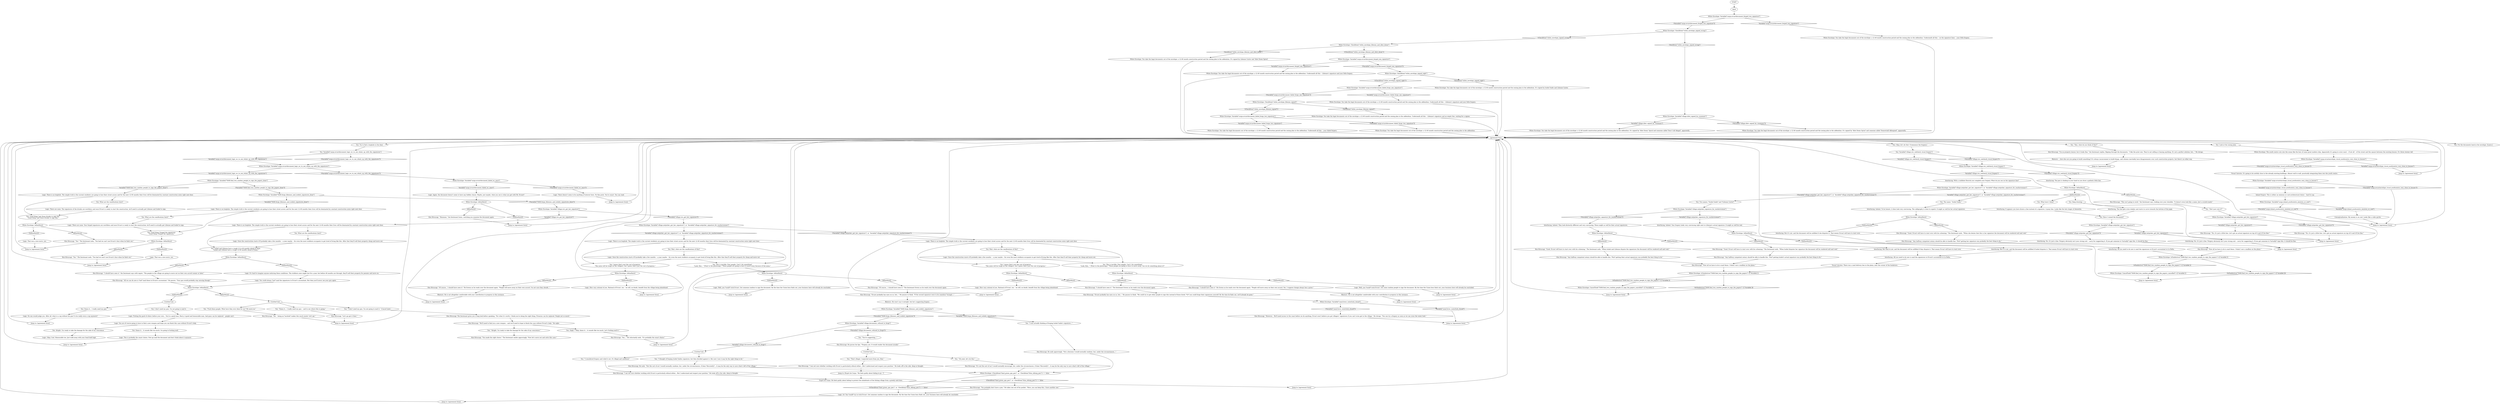 # INVENTORY / DOCUMENTS
# Interaction with the documents Evrart asks you to sign.
# ==================================================
digraph G {
	  0 [label="START"];
	  1 [label="input"];
	  2 [label="Rhetoric: He won't say it outright, but he's suggesting forgery."];
	  3 [label="Rhetoric: He is not altogether comfortable with your contribution to progress in this instance."];
	  4 [label="You: Try to find a loophole in the deal."];
	  5 [label="You: Variable[\"cargo.evrartdocument_logic_wc_to_see_whats_up_with_the_signatures\"]"];
	  6 [label="Variable[\"cargo.evrartdocument_logic_wc_to_see_whats_up_with_the_signatures\"]", shape=diamond];
	  7 [label="!(Variable[\"cargo.evrartdocument_logic_wc_to_see_whats_up_with_the_signatures\"])", shape=diamond];
	  8 [label="Kim Kitsuragi: \"I should have seen it,\" the lieutenant says with regret. \"The people in the village are going to move out on their own accord sooner or later.\""];
	  9 [label="You: What are the ramifications here?"];
	  10 [label="Jump to: [agreement form]"];
	  11 [label="Logic: You are of course going to have to find a new weapon and hope you can finish this case without Evrart's help."];
	  12 [label="You: Wait, what are the ramifications of this?"];
	  13 [label="Jump to: [agreement form]"];
	  14 [label="Jump to: [agreement form]"];
	  15 [label="White Envelope: Variable[\"village.ww_redcheck_viscal_forgery\"]"];
	  16 [label="Variable[\"village.ww_redcheck_viscal_forgery\"]", shape=diamond];
	  17 [label="!(Variable[\"village.ww_redcheck_viscal_forgery\"])", shape=diamond];
	  18 [label="White Envelope: IsKimHere()"];
	  19 [label="IsKimHere()", shape=diamond];
	  20 [label="!(IsKimHere())", shape=diamond];
	  21 [label="Kim Kitsuragi: \"Yes...\" He reluctantly nods. \"It's probably the smart choice.\""];
	  22 [label="Inland Empire: This is either an ominous or cool architectural choice -- hard to say."];
	  23 [label="You: This is terrible. Poor people. Can't I do something?\n\"Look, Kim...\" (Point to the photocopy.) \"These people are going to have to move away because of the noise.\""];
	  24 [label="Kim Kitsuragi: \"I am not sure whether working with Evrart is particularly ethical either... But I understand and respect your position.\" He looks off to the side, deep in thought."];
	  25 [label="Interfacing: All you need to do now is mail the signatures to Evrart's accountant in La Delta."];
	  26 [label="White Envelope: CheckItem(\"white_envelope_lilienne_and_idiot_doom\")"];
	  27 [label="CheckItem(\"white_envelope_lilienne_and_idiot_doom\")", shape=diamond];
	  28 [label="!(CheckItem(\"white_envelope_lilienne_and_idiot_doom\"))", shape=diamond];
	  29 [label="White Envelope: You take the legal documents out of the envelope: a 12-40 month construction period and the zoning plan in the addendum. Underneath all this -- Lilienne's signature and an empty line, waiting for a signee."];
	  30 [label="White Envelope: You take the legal documents out of the envelope: a 12-40 month construction period and the zoning plan in the addendum. Underneath all this -- your failed forgery."];
	  31 [label="Logic: Well, you *could* trick Evrart. Get someone random to sign the document. By the time the Union boss finds out, your business here will already be concluded."];
	  32 [label="Logic: There are none. The signatures of the drunks are worthless and once Evrart is ready to start the construction, he'll need to actually get Lilienne and Isobel to sign."];
	  33 [label="Kim Kitsuragi: \"I should have seen it.\" The lieutenant frowns as he reads over the document again."];
	  34 [label="You: \"Fuck these people. What have they ever done for me? We move on.\""];
	  35 [label="White Envelope: IsKimHere()"];
	  36 [label="IsKimHere()", shape=diamond];
	  37 [label="!(IsKimHere())", shape=diamond];
	  38 [label="Kim Kitsuragi: \"Of course... I should have seen it.\" The lieutenant frowns as he reads over the document again."];
	  39 [label="Logic: How very rational of you. Rational of Evrart, too -- he will, no doubt, benefit from the village being abandoned."];
	  40 [label="White Envelope: Variable[\"cargo.evrartdocument_forged_two_signature\"]"];
	  41 [label="Variable[\"cargo.evrartdocument_forged_two_signature\"]", shape=diamond];
	  42 [label="!(Variable[\"cargo.evrartdocument_forged_two_signature\"])", shape=diamond];
	  43 [label="You: The name: \"Isobel Sadie.\""];
	  44 [label="You: \"Kim, what do you think of this?\""];
	  45 [label="White Envelope: IsKimHere()"];
	  46 [label="IsKimHere()", shape=diamond];
	  47 [label="!(IsKimHere())", shape=diamond];
	  48 [label="Kim Kitsuragi: \"Hmmmm,\" the lieutenant hums, watching you examine the document again."];
	  49 [label="Logic: There is no loophole. The simple truth is the current residents are going to lose their street access and for the next 12-40 months their lives will be dominated by constant construction noise right next door."];
	  50 [label="Interfacing: It appears you have drawn a line instead of a signature. A puny line. Looks like the late stages of dementia."];
	  51 [label="White Envelope: CancelTask(\"TASK.find_two_random_people_to_sign_the_papers_cancelled\")--[[ Variable[ ]]"];
	  52 [label="Kim Kitsuragi: \"However... We'll need access to the coast before we do anything. Evrart won't believe you got villagers' signatures if you can't even get to the village.\" He shrugs. \"You can try a forgery as soon as we can cross the water lock.\""];
	  53 [label="Logic: There is no loophole. The simple truth is the current residents are going to lose their street access and for the next 12-40 months their lives will be dominated by constant construction noise right next door."];
	  54 [label="Logic: How very rational of you. Rational of Evrart, too -- he will, no doubt, benefit from the village being abandoned."];
	  55 [label="Logic: Or! You *could* try to trick Evrart. Get someone random to sign the document. By the time the Union boss finds out, your business here will already be concluded."];
	  56 [label="Jump to: [agreement form]"];
	  57 [label="You: Good thing I forged the signatures.\n\"Good thing I forged the signatures.\""];
	  58 [label="White Envelope: IsKimHere()"];
	  59 [label="IsKimHere()", shape=diamond];
	  60 [label="!(IsKimHere())", shape=diamond];
	  61 [label="You: \"Did I just ruin it?\""];
	  62 [label="Kim Kitsuragi: \"We'll need to find you a new weapon -- and we'll need to hope to finish the case without Evrart's help.\" He sighs."];
	  63 [label="Kim Kitsuragi: \"Good. Evrart will have to start over with his scheming.\" The lieutenant nods. \"When Isobel disputes her signature the document will be rendered null and void.\""];
	  64 [label="White Envelope: IsKimHere()"];
	  65 [label="IsKimHere()", shape=diamond];
	  66 [label="!(IsKimHere())", shape=diamond];
	  67 [label="Untitled hub"];
	  68 [label="Kim Kitsuragi: \"I am not sure whether working with Evrart is particularly ethical either... But I understand and respect your position.\" He looks off to the side, deep in thought."];
	  69 [label="Jump to: [agreement form]"];
	  70 [label="White Envelope: CheckItem(\"white_envelope_signed_wrong\")"];
	  71 [label="CheckItem(\"white_envelope_signed_wrong\")", shape=diamond];
	  72 [label="!(CheckItem(\"white_envelope_signed_wrong\"))", shape=diamond];
	  73 [label="White Envelope: IsKimHere()"];
	  74 [label="IsKimHere()", shape=diamond];
	  75 [label="!(IsKimHere())", shape=diamond];
	  76 [label="Kim Kitsuragi: \"Good. Evrart will have to start over with his scheming.\" The lieutenant nods. \"When she denies that this is her signature the document will be rendered null and void.\""];
	  77 [label="You: Have I ruined the document?"];
	  78 [label="White Envelope: Variable[\"village.netpicker_got_her_signature\"]  or  Variable[\"village.netpicker_signature_for_washerwoman\"]"];
	  79 [label="Variable[\"village.netpicker_got_her_signature\"]  or  Variable[\"village.netpicker_signature_for_washerwoman\"]", shape=diamond];
	  80 [label="!(Variable[\"village.netpicker_got_her_signature\"]  or  Variable[\"village.netpicker_signature_for_washerwoman\"])", shape=diamond];
	  81 [label="You: Two names: *Isobel Sadie* and *Lilienne Carter*."];
	  82 [label="Jump to: [agreement form]"];
	  83 [label="White Envelope: Variable[\"village.netpicker_got_her_signature\"]  or  Variable[\"village.netpicker_signature_for_washerwoman\"]"];
	  84 [label="Variable[\"village.netpicker_got_her_signature\"]  or  Variable[\"village.netpicker_signature_for_washerwoman\"]", shape=diamond];
	  85 [label="!(Variable[\"village.netpicker_got_her_signature\"]  or  Variable[\"village.netpicker_signature_for_washerwoman\"])", shape=diamond];
	  86 [label="White Envelope: Variable[\"TASK.forge_liliennes_and_isobels_signatures\"]"];
	  87 [label="Variable[\"TASK.forge_liliennes_and_isobels_signatures\"]", shape=diamond];
	  88 [label="!(Variable[\"TASK.forge_liliennes_and_isobels_signatures\"])", shape=diamond];
	  89 [label="Kim Kitsuragi: He nods approvingly. \"Not a decision I would normally condone, but, under the circumstances...\""];
	  90 [label="You: I guess that's just the cost of progress.\n\"The noise will be tough on the villagers, but I guess that's just the cost of progress.\""];
	  91 [label="You: Okay, let's do this! (Commence the forgery.)"];
	  92 [label="You: Variable[\"village.ww_redcheck_viscal_forgery\"]"];
	  93 [label="Variable[\"village.ww_redcheck_viscal_forgery\"]", shape=diamond];
	  94 [label="!(Variable[\"village.ww_redcheck_viscal_forgery\"])", shape=diamond];
	  95 [label="agreement form"];
	  96 [label="White Envelope: Variable[\"cargo.evrartdocument_logic_wc_to_see_whats_up_with_the_signatures\"]"];
	  97 [label="Variable[\"cargo.evrartdocument_logic_wc_to_see_whats_up_with_the_signatures\"]", shape=diamond];
	  98 [label="!(Variable[\"cargo.evrartdocument_logic_wc_to_see_whats_up_with_the_signatures\"])", shape=diamond];
	  99 [label="Jump to: [agreement form]"];
	  100 [label="White Envelope: Variable[\"TASK.forge_liliennes_and_isobels_signatures_done\"]"];
	  101 [label="Variable[\"TASK.forge_liliennes_and_isobels_signatures_done\"]", shape=diamond];
	  102 [label="!(Variable[\"TASK.forge_liliennes_and_isobels_signatures_done\"])", shape=diamond];
	  103 [label="Logic: There is no loophole. The simple truth is the current residents are going to lose their street access and for the next 12-40 months their lives will be dominated by constant construction noise right next door."];
	  104 [label="Logic: Putting the good of others before your own... You're a good man, Harry. A good and honourable man. And guns can be replaced -- people can't."];
	  105 [label="Jump to: [agreement form]"];
	  106 [label="Jump to: [agreement form]"];
	  107 [label="You: Alright, I'm ready to take the damage for the sake of my conscience."];
	  108 [label="White Envelope: Variable[\"cargo.evrartenvelope_viscal_youthcentre_very_close_to_houses\"]"];
	  109 [label="Variable[\"cargo.evrartenvelope_viscal_youthcentre_very_close_to_houses\"]", shape=diamond];
	  110 [label="!(Variable[\"cargo.evrartenvelope_viscal_youthcentre_very_close_to_houses\"])", shape=diamond];
	  111 [label="Jump to: [agreement form]"];
	  112 [label="White Envelope: Variable[\"cargo.evrartdocument_forged_one_signature\"]"];
	  113 [label="Variable[\"cargo.evrartdocument_forged_one_signature\"]", shape=diamond];
	  114 [label="!(Variable[\"cargo.evrartdocument_forged_one_signature\"])", shape=diamond];
	  115 [label="White Envelope: You take the legal documents out of the envelope: a 12-40 month construction period and the zoning plan in the addendum. It's signed by Lilienne Carter and 'Idiot Doom Spiral'."];
	  116 [label="Jump to: [agreement form]"];
	  117 [label="You: What are the ramifications here?"];
	  118 [label="Logic: There are none. Your forged signatures are worthless and once Evrart is ready to start the construction, he'll need to actually get Lilienne and Isobel to sign."];
	  119 [label="White Envelope: IsKimHere()"];
	  120 [label="IsKimHere()", shape=diamond];
	  121 [label="!(IsKimHere())", shape=diamond];
	  122 [label="Logic: No one would judge you. After all, what is a cop without his gun? Is he really even a cop anymore?"];
	  123 [label="Interfacing: But it's not, and the document will be nullified if she disputes it. That means Evrart will have to start over."];
	  124 [label="Interfacing: No, it's just a line. Forgery obviously isn't your strong suit -- sorry for suggesting it. If you get someone to *actually* sign this, it should be fine."];
	  125 [label="Rhetoric: ...how else are you going to build something? It's always inconvenient to build things, and citizens inevitably have disagreements over such construction projects, but there's no other way."];
	  126 [label="Logic: This is probably the smart choice. Now go mail the document and don't think about it anymore."];
	  127 [label="Jump to: [agreement form]"];
	  128 [label="White Envelope: Variable[\"village.netpicker_signature_for_washerwoman\"]"];
	  129 [label="Variable[\"village.netpicker_signature_for_washerwoman\"]", shape=diamond];
	  130 [label="!(Variable[\"village.netpicker_signature_for_washerwoman\"])", shape=diamond];
	  131 [label="You: \"I thought of forging Isobel Sadies signature, but then decided against it. But now I see it may be the right thing to do.\""];
	  132 [label="Untitled hub"];
	  133 [label="Esprit de Corps: He feels guilty about failing to protect the inhabitants of the fishing village from a greedy mob boss."];
	  134 [label="White Envelope: You take the legal documents out of the envelope: a 12-40 month construction period and the zoning plan in the addendum. It's signed by 'Idiot Doom Spiral' and someone called 'Domwtclall Abheqoeel', apparently."];
	  135 [label="You: What have I done?"];
	  136 [label="Kim Kitsuragi: \"Any halfway competent notary should be able to handle this. *Not* getting her signature was probably the best thing to do.\""];
	  137 [label="Jump to: [agreement form]"];
	  138 [label="Jump to: [agreement form]"];
	  139 [label="Visual Calculus: There was a mail delivery box in the plaza, near the corner of the bookstore."];
	  140 [label="Kim Kitsuragi: \"Now all we have to do is mail these. I think I saw a mailbox on the plaza.\""];
	  141 [label="White Envelope: CancelTask(\"TASK.find_two_random_people_to_sign_the_papers_cancelled\")--[[ Variable[ ]]"];
	  142 [label="White Envelope: You take the legal documents out of the envelope: a 12-40 month construction period and the zoning plan in the addendum."];
	  143 [label="Interfacing: With a confident flourish you complete your forgery. What do you see on the signature line?"];
	  144 [label="Jump to: [agreement form]"];
	  145 [label="Logic: Once the construction starts it'll probably take a few months -- a year maybe -- for even the most stubborn occupants to get tired of living like this. After that they'll sell their property for cheap and move out."];
	  146 [label="Logic: Well, you *could* trick Evrart. Get some random people to sign the document. By the time the Union boss finds out, your business here will already be concluded."];
	  147 [label="Kim Kitsuragi: \"Yes -- being an *asshole* makes this much easier. Let's go.\""];
	  148 [label="Interfacing: Indeed. Your forgery looks very convincing right next to Lilienne's actual signature. It might as well be real."];
	  149 [label="Kim Kitsuragi: He purses his lips. \"Forgery, yes. It would render the document invalid.\""];
	  150 [label="Kim Kitsuragi: \"You probably don't have a pen.\" He takes one out of his pocket. \"Here, you can keep this. I have another one.\""];
	  151 [label="You: \"Oh yeah, let's do this.\""];
	  152 [label="White Envelope: You take the legal documents out of the envelope: a 12-40 month construction period and the zoning plan in the addendum. It's signed by Isobel Sadie and Lilienne Carter."];
	  153 [label="White Envelope: Variable[\"cargo.evrartdocument_failed_forge_two_signature\"]"];
	  154 [label="Variable[\"cargo.evrartdocument_failed_forge_two_signature\"]", shape=diamond];
	  155 [label="!(Variable[\"cargo.evrartdocument_failed_forge_two_signature\"])", shape=diamond];
	  156 [label="Logic: There is no loophole. The simple truth is the current residents are going to lose their street access and for the next 12-40 months their lives will be dominated by constant construction noise right next door."];
	  157 [label="You: Good thing I got those drunks to sign this.\n\"Good thing I got those drunks to sign this.\""];
	  158 [label="Logic: That was a nice move, yes."];
	  159 [label="You: Isobel and Lilienne have a rough 12 to 40 months ahead of them.\n\"Isobel and Lilienne have a rough 12-40 months ahead of them.\""];
	  160 [label="Jump to: [agreement form]"];
	  161 [label="Interfacing: But it is not, and the document will be nullified if Isobel disputes it. That means Evrart will have to start over."];
	  162 [label="Kim Kitsuragi: \"Evrart probably has eyes on us, but...\" He pauses to think. \"If the second signature were to be somehow *wrong*...\""];
	  163 [label="You: \"That's illegal. I expected more from you, Kim.\""];
	  164 [label="White Envelope: IsKimHere()"];
	  165 [label="IsKimHere()", shape=diamond];
	  166 [label="!(IsKimHere())", shape=diamond];
	  167 [label="White Envelope: You take the legal documents out of the envelope: a 12-40 month construction period and the zoning plan in the addendum. Underneath all this -- on the signature lines -- your little forgery."];
	  168 [label="White Envelope: You take the legal documents out of the envelope: a 12-40 month construction period and the zoning plan in the addendum. Underneath all this -- Lilienne's signature and your little forgery."];
	  169 [label="Visual Calculus: It's going to be awfully close to the already existing buildings. Almost wall to wall, practically integrating them into the youth centre."];
	  170 [label="Logic: Again, the document doesn't seem to have any hidden clause. Maybe, just maybe, what you see is what you get with Mr. Evrart?"];
	  171 [label="White Envelope: Variable[\"village.ww_got_her_signature\"]"];
	  172 [label="Variable[\"village.ww_got_her_signature\"]", shape=diamond];
	  173 [label="!(Variable[\"village.ww_got_her_signature\"])", shape=diamond];
	  174 [label="Logic: There is no loophole. The simple truth is the current residents are going to lose their street access and for the next 12-40 months their lives will be dominated by constant construction noise right next door."];
	  175 [label="Untitled hub"];
	  176 [label="Kim Kitsuragi: The lieutenant gives you a long look before speaking. \"For what it's worth, I think you're doing the right thing. Firearms can be replaced. People not so much.\""];
	  177 [label="Kim Kitsuragi: \"Let's go get it then.\""];
	  178 [label="Kim Kitsuragi: \"This isn't going to work,\" the lieutenant says, looking over your shoulder. \"It doesn't even look like a name. Just a scratch mark.\""];
	  179 [label="You: Damn it... it sounds like too much. I'm going to fucking mail."];
	  180 [label="Jump to: [Esprit de Corps: \"He feels guilty about failing to pr...\"]"];
	  181 [label="White Envelope: Variable[\"canal.lever_waterlock_closed\"]"];
	  182 [label="Variable[\"canal.lever_waterlock_closed\"]", shape=diamond];
	  183 [label="!(Variable[\"canal.lever_waterlock_closed\"])", shape=diamond];
	  184 [label="White Envelope: IsKimHere()"];
	  185 [label="IsKimHere()", shape=diamond];
	  186 [label="!(IsKimHere())", shape=diamond];
	  187 [label="You: \"I considered forgery and ruled it out. It's illegal and unethical.\""];
	  188 [label="White Envelope: CheckItem(\"white_envelope_signed_right\")"];
	  189 [label="CheckItem(\"white_envelope_signed_right\")", shape=diamond];
	  190 [label="!(CheckItem(\"white_envelope_signed_right\"))", shape=diamond];
	  191 [label="You: Look at the zoning plan."];
	  193 [label="White Envelope: The youth centre cuts into the ocean like the bow of some great modern ship. Apparently it's going to cover most -- if not all -- of the street and the square between the existing houses. It's three storeys tall."];
	  194 [label="Kim Kitsuragi: \"Yes.\" The lieutenant nods. \"Too bad we can't see Evrart's face when he finds out.\""];
	  195 [label="Jump to: [agreement form]"];
	  196 [label="You: This is terrible. Poor people. Can't I do something?\n\"Look, Kim...\" (Point to the photocopy.) \"These people are going to have to move away. Can we do something about it?\""];
	  197 [label="White Envelope: Variable[\"cargo.evrartenvelope_viscal_youthcentre_very_close_to_houses\"]"];
	  198 [label="Variable[\"cargo.evrartenvelope_viscal_youthcentre_very_close_to_houses\"]", shape=diamond];
	  199 [label="!(Variable[\"cargo.evrartenvelope_viscal_youthcentre_very_close_to_houses\"])", shape=diamond];
	  200 [label="Kim Kitsuragi: \"Now all we have to do is mail these. I think I saw a mailbox on the plaza.\""];
	  201 [label="Kim Kitsuragi: \"Any halfway competent notary should be able to handle this. *Not* getting Isobel's actual signature was probably the best thing to do.\""];
	  202 [label="White Envelope: IsKimHere()"];
	  203 [label="IsKimHere()", shape=diamond];
	  204 [label="!(IsKimHere())", shape=diamond];
	  205 [label="Jump to: [agreement form]"];
	  206 [label="Kim Kitsuragi: \"You made the right choice.\" The lieutenant smiles approvingly. \"Now let's move out and solve this case.\""];
	  207 [label="Interfacing: Indeed. They look distinctly different and very convincing. These might as well be their actual signatures."];
	  208 [label="Kim Kitsuragi: \"Good. Evrart will have to start over with his scheming.\" The lieutenant nods. \"When Isobel and Lilienne dispute the signatures the document will be rendered null and void.\""];
	  209 [label="White Envelope: (CheckItem(\"kind_green_ape_pen\")  or  CheckItem(\"blue_oblong_pen\")) == false"];
	  210 [label="(CheckItem(\"kind_green_ape_pen\")  or  CheckItem(\"blue_oblong_pen\")) == false", shape=diamond];
	  211 [label="!((CheckItem(\"kind_green_ape_pen\")  or  CheckItem(\"blue_oblong_pen\")) == false)", shape=diamond];
	  212 [label="Kim Kitsuragi: \"No, it's just a little line. Let's get an actual signature on top of it and it'll be fine.\""];
	  213 [label="Rhetoric: He is not altogether comfortable with your contribution to progress in this instance."];
	  214 [label="Jump to: [agreement form]"];
	  215 [label="Interfacing: The pen is shaking in your hand as you draw a pathetic little line."];
	  216 [label="Logic: There doesn't seem to be anything of interest here. No fine print. You're smart. You can read."];
	  217 [label="You: What are the ramifications here?"];
	  218 [label="Jump to: [agreement form]"];
	  219 [label="You: (Sigh.) \"Okay, damn it... it sounds like too much. Let's fucking mail it.\""];
	  220 [label="Logic: Once the construction starts it'll probably take a few months -- a year maybe -- for even the most stubborn occupants to get tired of living like this. After that they'll sell their property for cheap and move out."];
	  221 [label="White Envelope: Variable[\"village.documents_refused_to_forge\"]"];
	  222 [label="Variable[\"village.documents_refused_to_forge\"]", shape=diamond];
	  223 [label="!(Variable[\"village.documents_refused_to_forge\"])", shape=diamond];
	  224 [label="White Envelope: Variable[\"cargo.evrartdocument_failed_forge_one_signature\"]"];
	  225 [label="Variable[\"cargo.evrartdocument_failed_forge_one_signature\"]", shape=diamond];
	  226 [label="!(Variable[\"cargo.evrartdocument_failed_forge_one_signature\"])", shape=diamond];
	  227 [label="White Envelope: Variable[\"village.netpicker_got_her_signature\"]"];
	  228 [label="Variable[\"village.netpicker_got_her_signature\"]", shape=diamond];
	  229 [label="!(Variable[\"village.netpicker_got_her_signature\"])", shape=diamond];
	  230 [label="Logic: It's hard to imagine anyone enduring these conditions. The stubborn ones might last for a year, but before 40 months are through, they'll sell their property for pennies and move on."];
	  231 [label="Untitled hub"];
	  232 [label="Interfacing: Indeed. To be honest, it does look very convincing. The calligraphy is close to superb. It might as well be her actual signature."];
	  233 [label="You: \"Alright, I'm ready to take the damage for the sake of my conscience.\""];
	  234 [label="Jump to: [agreement form]"];
	  235 [label="White Envelope: Variable[\"cargo.inland_youthcentre_omnious_or_cool\"]"];
	  236 [label="Variable[\"cargo.inland_youthcentre_omnious_or_cool\"]", shape=diamond];
	  237 [label="!(Variable[\"cargo.inland_youthcentre_omnious_or_cool\"])", shape=diamond];
	  238 [label="Kim Kitsuragi: \"Any halfway competent notary should be able to handle this. *Not* getting their actual signatures was probably the best thing to do.\""];
	  239 [label="Kim Kitsuragi: \"I should have seen it.\" He frowns as he reads over the document again. \"People will move away on their own accord. Yes, I suppose change always has a price.\""];
	  240 [label="You: I guess that's just the cost of progress.\n\"The noise will be tough on the villagers, but I guess that's just the cost of progress.\""];
	  241 [label="White Envelope: Variable[\"village.idiot_signed_by_rosemary\"]"];
	  242 [label="Variable[\"village.idiot_signed_by_rosemary\"]", shape=diamond];
	  243 [label="!(Variable[\"village.idiot_signed_by_rosemary\"])", shape=diamond];
	  244 [label="White Envelope: You take the legal documents out of the envelope: a 12-40 month construction period and the zoning plan in the addendum. It's signed by 'Idiot Doom' Spiral and someone called 'Don't Call Abigail', apparently."];
	  245 [label="Kim Kitsuragi: \"I'm no property lawyer, but it looks fine,\" the lieutenant replies, flipping through the documents. \"I like the print size. They're not selling or leasing anything. It's not a perfect solution, but...\" He shrugs."];
	  246 [label="Logic: Once the construction starts it'll probably take a few months -- a year maybe -- for even the most stubborn occupants to get tired of living like this. After that they'll sell their property cheap and move out."];
	  247 [label="Logic: You could always *not* mail the signatures to Evrart's accountant. But then you'll never see your gun again."];
	  248 [label="Kim Kitsuragi: \"No, it's just a little line. Let's get an actual signature on top of it and it'll be fine.\""];
	  249 [label="Interfacing: The line gets even shakier and starts to curve towards the bottom of the page."];
	  250 [label="Jump to: [agreement form]"];
	  251 [label="Interfacing: All you need to do now is mail the signatures to Evrart's accountant in La Delta."];
	  252 [label="Interfacing: But they're not, and the document will be nullified if they dispute it. That means Evrart will have to start over."];
	  253 [label="You: \"You're suggesting...\""];
	  254 [label="You: \"I was actually thinking of forging Isobel Sadie's signature...\""];
	  255 [label="Kim Kitsuragi: He nods. \"Not the sort of act I would normally condone, but, under the circumstances, if done *discreetly*... it may be the only way to save what's left of the village.\""];
	  256 [label="Kim Kitsuragi: \"It's not the sort of act I would normally encourage, but, under the circumstances, if done *discreetly*... it may be the only way to save what's left of the village.\""];
	  257 [label="White Envelope: CheckItem(\"white_envelope_lilienne_signed\")"];
	  258 [label="CheckItem(\"white_envelope_lilienne_signed\")", shape=diamond];
	  259 [label="!(CheckItem(\"white_envelope_lilienne_signed\"))", shape=diamond];
	  260 [label="White Envelope: IsKimHere()"];
	  261 [label="IsKimHere()", shape=diamond];
	  262 [label="!(IsKimHere())", shape=diamond];
	  263 [label="White Envelope: Variable[\"cargo.evrartdocument_failed_wc_once\"]"];
	  264 [label="Variable[\"cargo.evrartdocument_failed_wc_once\"]", shape=diamond];
	  265 [label="!(Variable[\"cargo.evrartdocument_failed_wc_once\"])", shape=diamond];
	  266 [label="White Envelope: IsKimHere()"];
	  267 [label="IsKimHere()", shape=diamond];
	  268 [label="!(IsKimHere())", shape=diamond];
	  269 [label="Logic: That was a nice move, yes."];
	  270 [label="Kim Kitsuragi: \"All we can do now is *not* mail these to Evrart's accountant.\" He pauses. \"Your gun would probably stay missing though.\""];
	  271 [label="White Envelope: IsTaskActive(\"TASK.find_two_random_people_to_sign_the_papers\")--[[ Variable[ ]]"];
	  272 [label="IsTaskActive(\"TASK.find_two_random_people_to_sign_the_papers\")--[[ Variable[ ]]", shape=diamond];
	  273 [label="!(IsTaskActive(\"TASK.find_two_random_people_to_sign_the_papers\")--[[ Variable[ ]])", shape=diamond];
	  274 [label="White Envelope: You take the legal documents out of the envelope: a 12-40 month construction period and the zoning plan in the addendum. Underneath all this -- Lilienne's signature and your little forgery."];
	  275 [label="Kim Kitsuragi: \"Of course... I should have seen it.\" He frowns as he reads over the document again. \"People will move away on their own accord. I'm not sure they should...\""];
	  276 [label="You: Put the documents back in the envelope. [Leave.]"];
	  277 [label="White Envelope: Variable[\"TASK.find_two_random_people_to_sign_the_papers_done\"]"];
	  278 [label="Variable[\"TASK.find_two_random_people_to_sign_the_papers_done\"]", shape=diamond];
	  279 [label="!(Variable[\"TASK.find_two_random_people_to_sign_the_papers_done\"])", shape=diamond];
	  280 [label="You: Wait, what are the ramifications of this?"];
	  281 [label="You: \"I don't need my gun. I'm not going to mail it.\" (Cancel task.)"];
	  282 [label="You: \"Damn it... I really need my gun -- and to see where this is going.\""];
	  283 [label="You: I don't need my gun. I'm not going to mail it."];
	  284 [label="White Envelope: IsKimHere()"];
	  285 [label="IsKimHere()", shape=diamond];
	  286 [label="!(IsKimHere())", shape=diamond];
	  287 [label="Conceptualization: My money is on cool. Looks like a cubic pyrite."];
	  288 [label="Jump to: [agreement form]"];
	  289 [label="Logic: Okay. Cool. Honourable too. Just walk away with your head held high."];
	  290 [label="White Envelope: IsTaskActive(\"TASK.find_two_random_people_to_sign_the_papers\")--[[ Variable[ ]]"];
	  291 [label="IsTaskActive(\"TASK.find_two_random_people_to_sign_the_papers\")--[[ Variable[ ]]", shape=diamond];
	  292 [label="!(IsTaskActive(\"TASK.find_two_random_people_to_sign_the_papers\")--[[ Variable[ ]])", shape=diamond];
	  293 [label="White Envelope: Variable[\"village.netpicker_got_her_signature\"]"];
	  294 [label="Variable[\"village.netpicker_got_her_signature\"]", shape=diamond];
	  295 [label="!(Variable[\"village.netpicker_got_her_signature\"])", shape=diamond];
	  296 [label="Interfacing: No, it's just a line. Forgery obviously isn't your strong suit -- sorry for suggesting it. If you get someone to *actually* sign this, it should be fine."];
	  297 [label="Kim Kitsuragi: \"Evrart probably has eyes on us, but...\" He pauses to think. \"We could try to get other people to sign this instead of those listed. *Or* you could forge their signatures yourself. By the time he finds out, we'll already be gone.\""];
	  298 [label="Kim Kitsuragi: \"Yes.\" The lieutenant nods. \"Too bad we won't see Evrart's face when he finds out.\""];
	  299 [label="You: Damn it... I really need my gun."];
	  300 [label="You: Keep drawing."];
	  301 [label="Jump to: [agreement form]"];
	  0 -> 1
	  1 -> 40
	  2 -> 86
	  3 -> 127
	  4 -> 5
	  5 -> 6
	  5 -> 7
	  6 -> 96
	  7 -> 96
	  8 -> 270
	  9 -> 246
	  10 -> 95
	  11 -> 107
	  11 -> 179
	  12 -> 220
	  13 -> 95
	  14 -> 95
	  15 -> 16
	  15 -> 17
	  16 -> 143
	  17 -> 215
	  18 -> 19
	  18 -> 20
	  19 -> 8
	  20 -> 230
	  21 -> 234
	  22 -> 235
	  23 -> 64
	  24 -> 180
	  25 -> 290
	  26 -> 27
	  26 -> 28
	  27 -> 115
	  28 -> 112
	  29 -> 95
	  30 -> 95
	  31 -> 13
	  32 -> 157
	  33 -> 297
	  34 -> 147
	  35 -> 36
	  35 -> 37
	  36 -> 208
	  37 -> 252
	  38 -> 162
	  39 -> 160
	  40 -> 41
	  40 -> 42
	  41 -> 167
	  42 -> 70
	  43 -> 232
	  44 -> 245
	  45 -> 46
	  45 -> 47
	  46 -> 194
	  47 -> 158
	  48 -> 144
	  49 -> 280
	  49 -> 90
	  49 -> 196
	  50 -> 77
	  51 -> 138
	  52 -> 82
	  53 -> 240
	  53 -> 12
	  53 -> 23
	  54 -> 301
	  55 -> 214
	  56 -> 95
	  57 -> 73
	  58 -> 59
	  58 -> 60
	  59 -> 178
	  60 -> 300
	  60 -> 135
	  61 -> 293
	  62 -> 233
	  62 -> 219
	  63 -> 201
	  64 -> 65
	  64 -> 66
	  65 -> 38
	  66 -> 31
	  67 -> 131
	  67 -> 187
	  68 -> 133
	  69 -> 95
	  70 -> 72
	  70 -> 71
	  71 -> 241
	  72 -> 26
	  73 -> 74
	  73 -> 75
	  74 -> 298
	  75 -> 269
	  76 -> 136
	  77 -> 227
	  78 -> 80
	  78 -> 79
	  79 -> 43
	  80 -> 81
	  81 -> 128
	  82 -> 95
	  83 -> 84
	  83 -> 85
	  84 -> 53
	  85 -> 49
	  86 -> 88
	  86 -> 87
	  87 -> 254
	  88 -> 221
	  89 -> 209
	  90 -> 164
	  91 -> 92
	  92 -> 93
	  92 -> 94
	  93 -> 15
	  94 -> 15
	  95 -> 4
	  95 -> 44
	  95 -> 276
	  95 -> 91
	  95 -> 191
	  96 -> 97
	  96 -> 98
	  97 -> 277
	  98 -> 263
	  99 -> 95
	  100 -> 101
	  100 -> 102
	  101 -> 174
	  102 -> 171
	  103 -> 9
	  103 -> 159
	  104 -> 11
	  105 -> 95
	  106 -> 95
	  107 -> 289
	  108 -> 109
	  108 -> 110
	  109 -> 111
	  110 -> 169
	  111 -> 95
	  112 -> 113
	  112 -> 114
	  113 -> 274
	  114 -> 188
	  115 -> 95
	  116 -> 95
	  117 -> 118
	  118 -> 57
	  119 -> 120
	  119 -> 121
	  120 -> 231
	  121 -> 175
	  122 -> 10
	  123 -> 25
	  124 -> 105
	  125 -> 116
	  126 -> 288
	  127 -> 95
	  128 -> 129
	  128 -> 130
	  129 -> 148
	  130 -> 207
	  131 -> 255
	  132 -> 163
	  132 -> 151
	  133 -> 137
	  134 -> 95
	  135 -> 50
	  136 -> 140
	  137 -> 95
	  138 -> 95
	  139 -> 271
	  140 -> 290
	  141 -> 69
	  142 -> 95
	  143 -> 78
	  144 -> 95
	  145 -> 90
	  145 -> 196
	  146 -> 56
	  147 -> 205
	  148 -> 184
	  149 -> 132
	  150 -> 55
	  151 -> 256
	  152 -> 95
	  153 -> 154
	  153 -> 155
	  154 -> 30
	  155 -> 142
	  156 -> 217
	  156 -> 157
	  157 -> 45
	  158 -> 195
	  159 -> 18
	  160 -> 95
	  161 -> 251
	  162 -> 2
	  163 -> 24
	  164 -> 165
	  164 -> 166
	  165 -> 239
	  166 -> 54
	  167 -> 95
	  168 -> 95
	  169 -> 197
	  170 -> 266
	  171 -> 172
	  171 -> 173
	  172 -> 103
	  173 -> 83
	  174 -> 57
	  174 -> 117
	  175 -> 283
	  175 -> 299
	  176 -> 62
	  177 -> 205
	  178 -> 61
	  179 -> 126
	  180 -> 133
	  181 -> 182
	  181 -> 183
	  182 -> 82
	  183 -> 52
	  184 -> 185
	  184 -> 186
	  185 -> 63
	  186 -> 161
	  187 -> 68
	  188 -> 189
	  188 -> 190
	  189 -> 152
	  190 -> 224
	  191 -> 193
	  193 -> 108
	  194 -> 195
	  195 -> 95
	  196 -> 202
	  197 -> 198
	  197 -> 199
	  198 -> 22
	  199 -> 106
	  200 -> 271
	  201 -> 200
	  202 -> 203
	  202 -> 204
	  203 -> 33
	  204 -> 146
	  205 -> 95
	  207 -> 35
	  208 -> 238
	  209 -> 210
	  209 -> 211
	  210 -> 150
	  211 -> 55
	  212 -> 250
	  213 -> 14
	  214 -> 95
	  215 -> 58
	  216 -> 99
	  217 -> 32
	  218 -> 95
	  219 -> 21
	  220 -> 240
	  220 -> 23
	  221 -> 222
	  221 -> 223
	  222 -> 67
	  223 -> 253
	  224 -> 225
	  224 -> 226
	  225 -> 168
	  226 -> 257
	  227 -> 228
	  227 -> 229
	  228 -> 296
	  229 -> 124
	  230 -> 247
	  231 -> 281
	  231 -> 282
	  231 -> 34
	  232 -> 284
	  233 -> 206
	  234 -> 95
	  235 -> 236
	  235 -> 237
	  236 -> 287
	  237 -> 106
	  238 -> 200
	  239 -> 3
	  240 -> 260
	  241 -> 242
	  241 -> 243
	  242 -> 244
	  243 -> 134
	  244 -> 95
	  245 -> 125
	  246 -> 159
	  247 -> 119
	  248 -> 250
	  249 -> 77
	  250 -> 95
	  251 -> 139
	  252 -> 251
	  253 -> 149
	  254 -> 89
	  255 -> 209
	  256 -> 209
	  257 -> 258
	  257 -> 259
	  258 -> 29
	  259 -> 153
	  260 -> 261
	  260 -> 262
	  261 -> 275
	  262 -> 39
	  263 -> 264
	  263 -> 265
	  264 -> 170
	  265 -> 216
	  266 -> 267
	  266 -> 268
	  267 -> 48
	  268 -> 144
	  269 -> 218
	  270 -> 119
	  271 -> 272
	  271 -> 273
	  272 -> 51
	  273 -> 138
	  274 -> 95
	  275 -> 213
	  277 -> 278
	  277 -> 279
	  278 -> 156
	  279 -> 100
	  280 -> 145
	  281 -> 176
	  282 -> 177
	  283 -> 104
	  284 -> 285
	  284 -> 286
	  285 -> 76
	  286 -> 123
	  287 -> 106
	  288 -> 95
	  290 -> 291
	  290 -> 292
	  291 -> 141
	  292 -> 69
	  293 -> 294
	  293 -> 295
	  294 -> 212
	  295 -> 248
	  296 -> 105
	  297 -> 181
	  298 -> 218
	  299 -> 122
	  300 -> 249
	  301 -> 95
}

